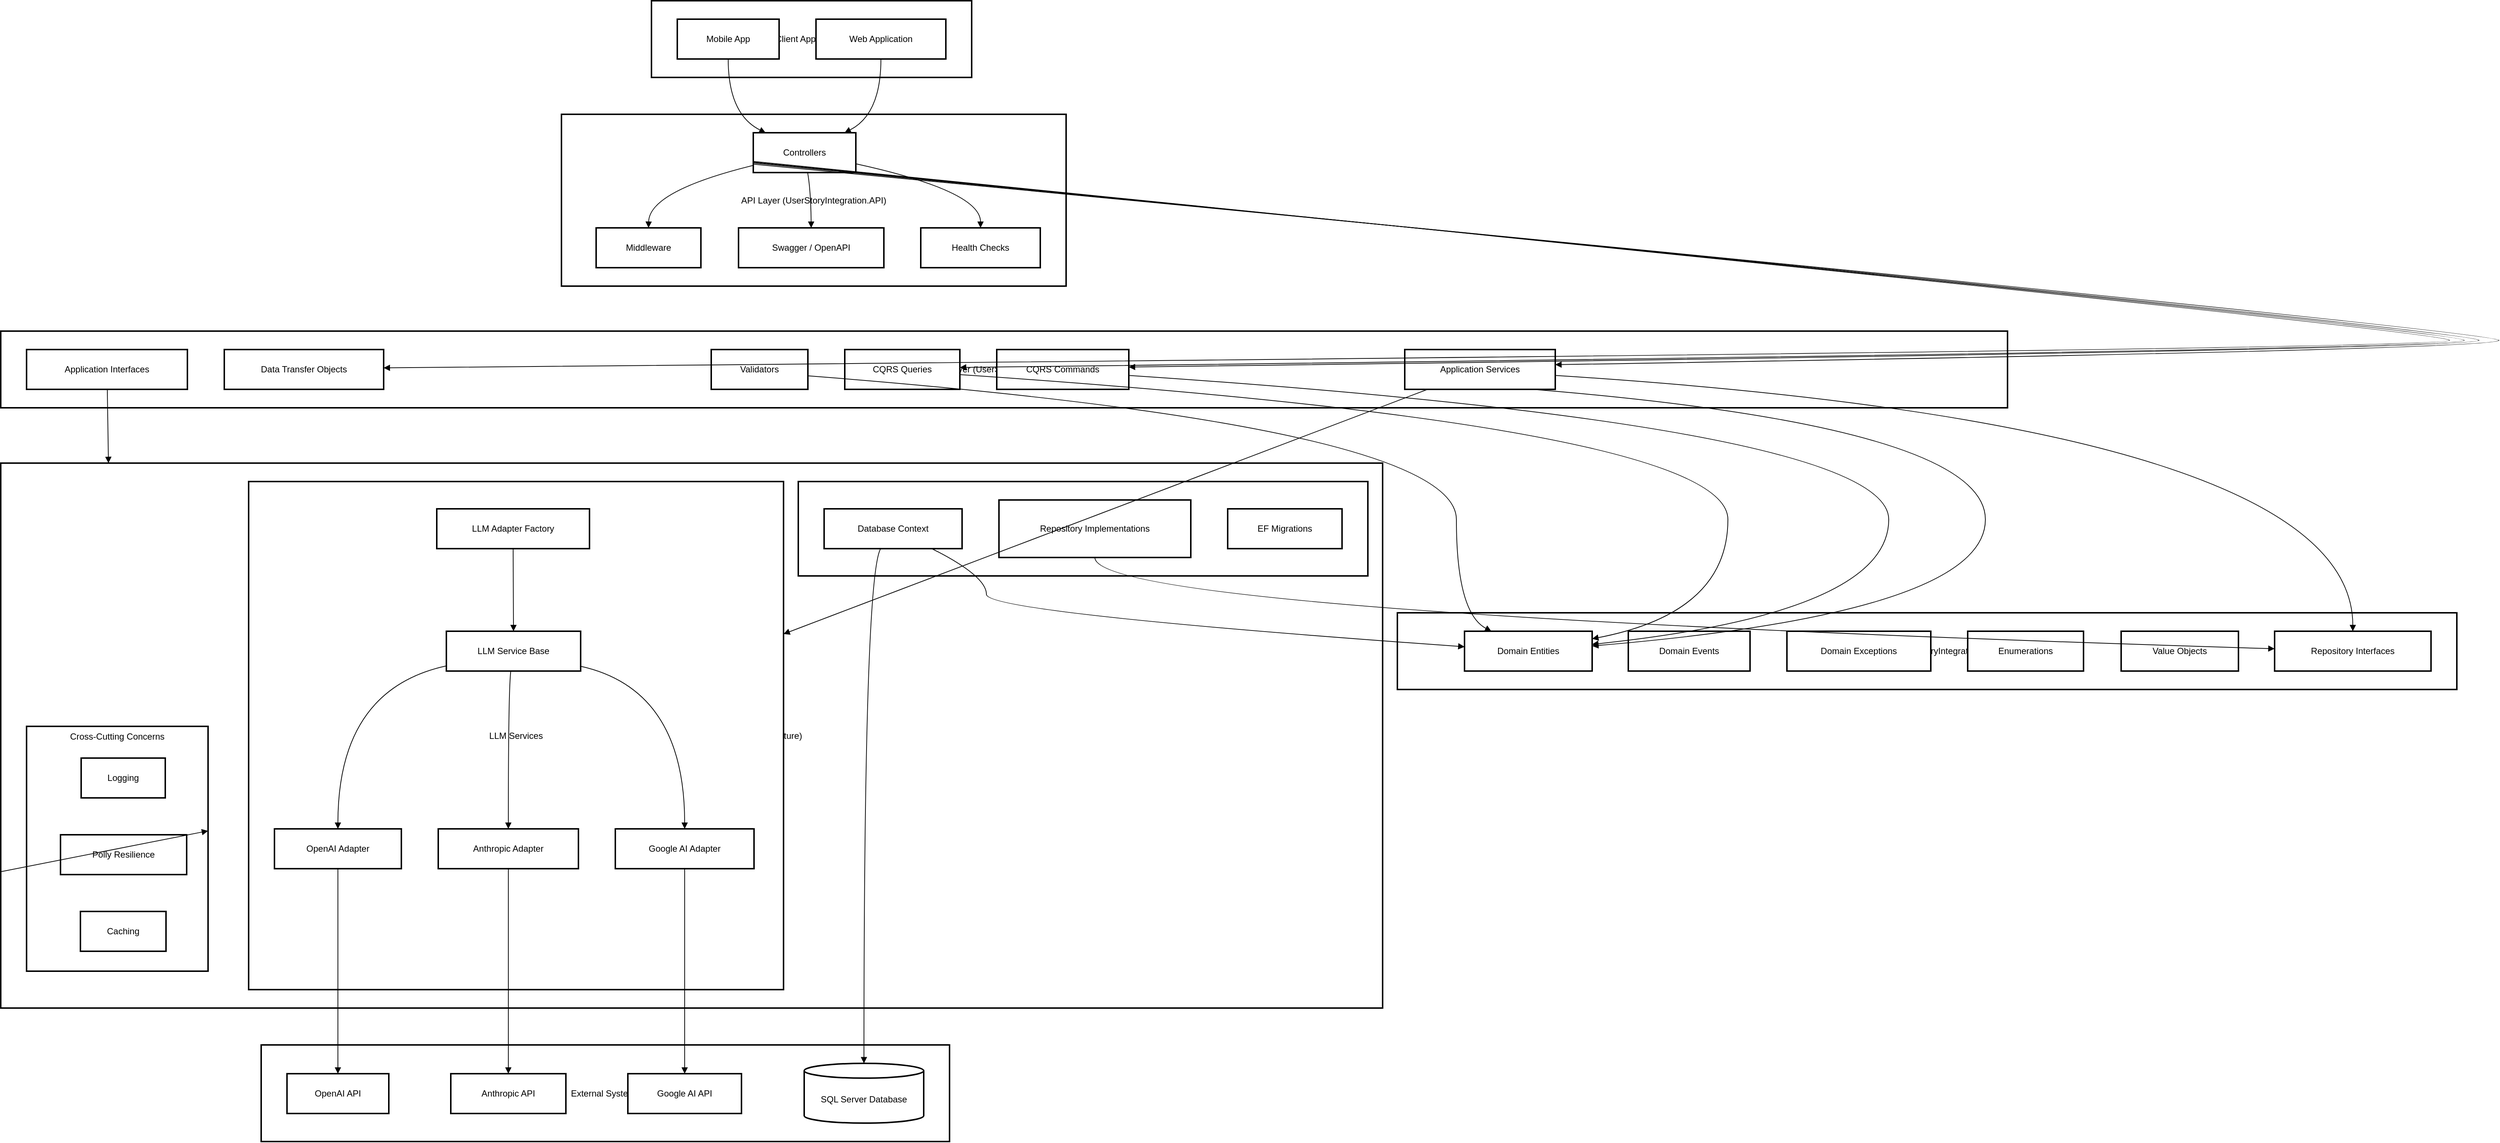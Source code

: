 <mxfile version="26.0.16">
  <diagram name="Page-1" id="UEaWaVREmxwJIRRCgsUe">
    <mxGraphModel dx="3180" dy="3592" grid="1" gridSize="10" guides="1" tooltips="1" connect="1" arrows="1" fold="1" page="1" pageScale="1" pageWidth="827" pageHeight="1169" math="0" shadow="0">
      <root>
        <mxCell id="0" />
        <mxCell id="1" parent="0" />
        <mxCell id="i445eZetCMqR_JRwy8xy-1" value="External Systems" style="whiteSpace=wrap;strokeWidth=2;" vertex="1" parent="1">
          <mxGeometry x="373" y="1246" width="933" height="131" as="geometry" />
        </mxCell>
        <mxCell id="i445eZetCMqR_JRwy8xy-2" value="Infrastructure Layer (UserStoryIntegration.Infrastructure)" style="whiteSpace=wrap;strokeWidth=2;" vertex="1" parent="1">
          <mxGeometry x="20" y="457" width="1873" height="739" as="geometry" />
        </mxCell>
        <mxCell id="i445eZetCMqR_JRwy8xy-3" value="Cross-Cutting Concerns" style="whiteSpace=wrap;strokeWidth=2;verticalAlign=top;" vertex="1" parent="1">
          <mxGeometry x="55" y="814" width="246" height="332" as="geometry" />
        </mxCell>
        <mxCell id="i445eZetCMqR_JRwy8xy-4" value="Logging" style="whiteSpace=wrap;strokeWidth=2;" vertex="1" parent="i445eZetCMqR_JRwy8xy-3">
          <mxGeometry x="74" y="43" width="114" height="54" as="geometry" />
        </mxCell>
        <mxCell id="i445eZetCMqR_JRwy8xy-5" value="Polly Resilience" style="whiteSpace=wrap;strokeWidth=2;" vertex="1" parent="i445eZetCMqR_JRwy8xy-3">
          <mxGeometry x="46" y="147" width="171" height="54" as="geometry" />
        </mxCell>
        <mxCell id="i445eZetCMqR_JRwy8xy-6" value="Caching" style="whiteSpace=wrap;strokeWidth=2;" vertex="1" parent="i445eZetCMqR_JRwy8xy-3">
          <mxGeometry x="73" y="251" width="116" height="54" as="geometry" />
        </mxCell>
        <mxCell id="i445eZetCMqR_JRwy8xy-7" value="LLM Services" style="whiteSpace=wrap;strokeWidth=2;" vertex="1" parent="1">
          <mxGeometry x="356" y="482" width="725" height="689" as="geometry" />
        </mxCell>
        <mxCell id="i445eZetCMqR_JRwy8xy-8" value="Data Access" style="whiteSpace=wrap;strokeWidth=2;" vertex="1" parent="1">
          <mxGeometry x="1101" y="482" width="772" height="128" as="geometry" />
        </mxCell>
        <mxCell id="i445eZetCMqR_JRwy8xy-9" value="Domain Layer (UserStoryIntegration.Domain)" style="whiteSpace=wrap;strokeWidth=2;" vertex="1" parent="1">
          <mxGeometry x="1913" y="660" width="1436" height="104" as="geometry" />
        </mxCell>
        <mxCell id="i445eZetCMqR_JRwy8xy-10" value="Application Layer (UserStoryIntegration.Application)" style="whiteSpace=wrap;strokeWidth=2;" vertex="1" parent="1">
          <mxGeometry x="20" y="278" width="2720" height="104" as="geometry" />
        </mxCell>
        <mxCell id="i445eZetCMqR_JRwy8xy-11" value="API Layer (UserStoryIntegration.API)" style="whiteSpace=wrap;strokeWidth=2;" vertex="1" parent="1">
          <mxGeometry x="780" y="-16" width="684" height="233" as="geometry" />
        </mxCell>
        <mxCell id="i445eZetCMqR_JRwy8xy-12" value="Client Applications" style="whiteSpace=wrap;strokeWidth=2;" vertex="1" parent="1">
          <mxGeometry x="902" y="-170" width="434" height="104" as="geometry" />
        </mxCell>
        <mxCell id="i445eZetCMqR_JRwy8xy-13" value="Web Application" style="whiteSpace=wrap;strokeWidth=2;" vertex="1" parent="1">
          <mxGeometry x="1125" y="-145" width="176" height="54" as="geometry" />
        </mxCell>
        <mxCell id="i445eZetCMqR_JRwy8xy-14" value="Mobile App" style="whiteSpace=wrap;strokeWidth=2;" vertex="1" parent="1">
          <mxGeometry x="937" y="-145" width="138" height="54" as="geometry" />
        </mxCell>
        <mxCell id="i445eZetCMqR_JRwy8xy-15" value="Controllers" style="whiteSpace=wrap;strokeWidth=2;" vertex="1" parent="1">
          <mxGeometry x="1040" y="9" width="139" height="54" as="geometry" />
        </mxCell>
        <mxCell id="i445eZetCMqR_JRwy8xy-16" value="Middleware" style="whiteSpace=wrap;strokeWidth=2;" vertex="1" parent="1">
          <mxGeometry x="827" y="138" width="142" height="54" as="geometry" />
        </mxCell>
        <mxCell id="i445eZetCMqR_JRwy8xy-17" value="Swagger / OpenAPI" style="whiteSpace=wrap;strokeWidth=2;" vertex="1" parent="1">
          <mxGeometry x="1020" y="138" width="197" height="54" as="geometry" />
        </mxCell>
        <mxCell id="i445eZetCMqR_JRwy8xy-18" value="Health Checks" style="whiteSpace=wrap;strokeWidth=2;" vertex="1" parent="1">
          <mxGeometry x="1267" y="138" width="162" height="54" as="geometry" />
        </mxCell>
        <mxCell id="i445eZetCMqR_JRwy8xy-19" value="Application Services" style="whiteSpace=wrap;strokeWidth=2;" vertex="1" parent="1">
          <mxGeometry x="1923" y="303" width="204" height="54" as="geometry" />
        </mxCell>
        <mxCell id="i445eZetCMqR_JRwy8xy-20" value="Data Transfer Objects" style="whiteSpace=wrap;strokeWidth=2;" vertex="1" parent="1">
          <mxGeometry x="323" y="303" width="216" height="54" as="geometry" />
        </mxCell>
        <mxCell id="i445eZetCMqR_JRwy8xy-21" value="CQRS Commands" style="whiteSpace=wrap;strokeWidth=2;" vertex="1" parent="1">
          <mxGeometry x="1370" y="303" width="179" height="54" as="geometry" />
        </mxCell>
        <mxCell id="i445eZetCMqR_JRwy8xy-22" value="CQRS Queries" style="whiteSpace=wrap;strokeWidth=2;" vertex="1" parent="1">
          <mxGeometry x="1164" y="303" width="156" height="54" as="geometry" />
        </mxCell>
        <mxCell id="i445eZetCMqR_JRwy8xy-23" value="Validators" style="whiteSpace=wrap;strokeWidth=2;" vertex="1" parent="1">
          <mxGeometry x="983" y="303" width="131" height="54" as="geometry" />
        </mxCell>
        <mxCell id="i445eZetCMqR_JRwy8xy-24" value="Application Interfaces" style="whiteSpace=wrap;strokeWidth=2;" vertex="1" parent="1">
          <mxGeometry x="55" y="303" width="218" height="54" as="geometry" />
        </mxCell>
        <mxCell id="i445eZetCMqR_JRwy8xy-25" value="Domain Entities" style="whiteSpace=wrap;strokeWidth=2;" vertex="1" parent="1">
          <mxGeometry x="2004" y="685" width="173" height="54" as="geometry" />
        </mxCell>
        <mxCell id="i445eZetCMqR_JRwy8xy-26" value="Domain Events" style="whiteSpace=wrap;strokeWidth=2;" vertex="1" parent="1">
          <mxGeometry x="2226" y="685" width="165" height="54" as="geometry" />
        </mxCell>
        <mxCell id="i445eZetCMqR_JRwy8xy-27" value="Domain Exceptions" style="whiteSpace=wrap;strokeWidth=2;" vertex="1" parent="1">
          <mxGeometry x="2441" y="685" width="195" height="54" as="geometry" />
        </mxCell>
        <mxCell id="i445eZetCMqR_JRwy8xy-28" value="Enumerations" style="whiteSpace=wrap;strokeWidth=2;" vertex="1" parent="1">
          <mxGeometry x="2686" y="685" width="157" height="54" as="geometry" />
        </mxCell>
        <mxCell id="i445eZetCMqR_JRwy8xy-29" value="Value Objects" style="whiteSpace=wrap;strokeWidth=2;" vertex="1" parent="1">
          <mxGeometry x="2894" y="685" width="159" height="54" as="geometry" />
        </mxCell>
        <mxCell id="i445eZetCMqR_JRwy8xy-30" value="Repository Interfaces" style="whiteSpace=wrap;strokeWidth=2;" vertex="1" parent="1">
          <mxGeometry x="3102" y="685" width="212" height="54" as="geometry" />
        </mxCell>
        <mxCell id="i445eZetCMqR_JRwy8xy-31" value="Database Context" style="whiteSpace=wrap;strokeWidth=2;" vertex="1" parent="1">
          <mxGeometry x="1136" y="519" width="187" height="54" as="geometry" />
        </mxCell>
        <mxCell id="i445eZetCMqR_JRwy8xy-32" value="Repository Implementations" style="whiteSpace=wrap;strokeWidth=2;" vertex="1" parent="1">
          <mxGeometry x="1373" y="507" width="260" height="78" as="geometry" />
        </mxCell>
        <mxCell id="i445eZetCMqR_JRwy8xy-33" value="EF Migrations" style="whiteSpace=wrap;strokeWidth=2;" vertex="1" parent="1">
          <mxGeometry x="1683" y="519" width="155" height="54" as="geometry" />
        </mxCell>
        <mxCell id="i445eZetCMqR_JRwy8xy-34" value="LLM Adapter Factory" style="whiteSpace=wrap;strokeWidth=2;" vertex="1" parent="1">
          <mxGeometry x="611" y="519" width="207" height="54" as="geometry" />
        </mxCell>
        <mxCell id="i445eZetCMqR_JRwy8xy-35" value="LLM Service Base" style="whiteSpace=wrap;strokeWidth=2;" vertex="1" parent="1">
          <mxGeometry x="624" y="685" width="182" height="54" as="geometry" />
        </mxCell>
        <mxCell id="i445eZetCMqR_JRwy8xy-36" value="OpenAI Adapter" style="whiteSpace=wrap;strokeWidth=2;" vertex="1" parent="1">
          <mxGeometry x="391" y="953" width="172" height="54" as="geometry" />
        </mxCell>
        <mxCell id="i445eZetCMqR_JRwy8xy-37" value="Anthropic Adapter" style="whiteSpace=wrap;strokeWidth=2;" vertex="1" parent="1">
          <mxGeometry x="613" y="953" width="190" height="54" as="geometry" />
        </mxCell>
        <mxCell id="i445eZetCMqR_JRwy8xy-38" value="Google AI Adapter" style="whiteSpace=wrap;strokeWidth=2;" vertex="1" parent="1">
          <mxGeometry x="853" y="953" width="188" height="54" as="geometry" />
        </mxCell>
        <mxCell id="i445eZetCMqR_JRwy8xy-39" value="OpenAI API" style="whiteSpace=wrap;strokeWidth=2;" vertex="1" parent="1">
          <mxGeometry x="408" y="1285" width="138" height="54" as="geometry" />
        </mxCell>
        <mxCell id="i445eZetCMqR_JRwy8xy-40" value="Anthropic API" style="whiteSpace=wrap;strokeWidth=2;" vertex="1" parent="1">
          <mxGeometry x="630" y="1285" width="156" height="54" as="geometry" />
        </mxCell>
        <mxCell id="i445eZetCMqR_JRwy8xy-41" value="Google AI API" style="whiteSpace=wrap;strokeWidth=2;" vertex="1" parent="1">
          <mxGeometry x="870" y="1285" width="154" height="54" as="geometry" />
        </mxCell>
        <mxCell id="i445eZetCMqR_JRwy8xy-42" value="SQL Server Database" style="shape=cylinder3;boundedLbl=1;backgroundOutline=1;size=10;strokeWidth=2;whiteSpace=wrap;" vertex="1" parent="1">
          <mxGeometry x="1109" y="1271" width="162" height="81" as="geometry" />
        </mxCell>
        <mxCell id="i445eZetCMqR_JRwy8xy-43" value="" style="curved=1;startArrow=none;endArrow=block;exitX=0.5;exitY=1;entryX=0.89;entryY=0;rounded=0;" edge="1" parent="1" source="i445eZetCMqR_JRwy8xy-13" target="i445eZetCMqR_JRwy8xy-15">
          <mxGeometry relative="1" as="geometry">
            <Array as="points">
              <mxPoint x="1213" y="-16" />
            </Array>
          </mxGeometry>
        </mxCell>
        <mxCell id="i445eZetCMqR_JRwy8xy-44" value="" style="curved=1;startArrow=none;endArrow=block;exitX=0.5;exitY=1;entryX=0.12;entryY=0;rounded=0;" edge="1" parent="1" source="i445eZetCMqR_JRwy8xy-14" target="i445eZetCMqR_JRwy8xy-15">
          <mxGeometry relative="1" as="geometry">
            <Array as="points">
              <mxPoint x="1006" y="-16" />
            </Array>
          </mxGeometry>
        </mxCell>
        <mxCell id="i445eZetCMqR_JRwy8xy-45" value="" style="curved=1;startArrow=none;endArrow=block;exitX=0;exitY=0.79;entryX=1;entryY=0.38;rounded=0;" edge="1" parent="1" source="i445eZetCMqR_JRwy8xy-15" target="i445eZetCMqR_JRwy8xy-19">
          <mxGeometry relative="1" as="geometry">
            <Array as="points">
              <mxPoint x="3406" y="278" />
              <mxPoint x="3406" y="303" />
            </Array>
          </mxGeometry>
        </mxCell>
        <mxCell id="i445eZetCMqR_JRwy8xy-46" value="" style="curved=1;startArrow=none;endArrow=block;exitX=0;exitY=0.72;entryX=1;entryY=0.46;rounded=0;" edge="1" parent="1" source="i445eZetCMqR_JRwy8xy-15" target="i445eZetCMqR_JRwy8xy-20">
          <mxGeometry relative="1" as="geometry">
            <Array as="points">
              <mxPoint x="3339" y="278" />
              <mxPoint x="3339" y="303" />
            </Array>
          </mxGeometry>
        </mxCell>
        <mxCell id="i445eZetCMqR_JRwy8xy-47" value="" style="curved=1;startArrow=none;endArrow=block;exitX=0;exitY=0.76;entryX=1;entryY=0.44;rounded=0;" edge="1" parent="1" source="i445eZetCMqR_JRwy8xy-15" target="i445eZetCMqR_JRwy8xy-21">
          <mxGeometry relative="1" as="geometry">
            <Array as="points">
              <mxPoint x="3379" y="278" />
              <mxPoint x="3379" y="303" />
            </Array>
          </mxGeometry>
        </mxCell>
        <mxCell id="i445eZetCMqR_JRwy8xy-48" value="" style="curved=1;startArrow=none;endArrow=block;exitX=0;exitY=0.74;entryX=1;entryY=0.45;rounded=0;" edge="1" parent="1" source="i445eZetCMqR_JRwy8xy-15" target="i445eZetCMqR_JRwy8xy-22">
          <mxGeometry relative="1" as="geometry">
            <Array as="points">
              <mxPoint x="3359" y="278" />
              <mxPoint x="3359" y="303" />
            </Array>
          </mxGeometry>
        </mxCell>
        <mxCell id="i445eZetCMqR_JRwy8xy-49" value="" style="curved=1;startArrow=none;endArrow=block;exitX=0.85;exitY=1;entryX=1;entryY=0.37;rounded=0;" edge="1" parent="1" source="i445eZetCMqR_JRwy8xy-19" target="i445eZetCMqR_JRwy8xy-25">
          <mxGeometry relative="1" as="geometry">
            <Array as="points">
              <mxPoint x="2710" y="407" />
              <mxPoint x="2710" y="660" />
            </Array>
          </mxGeometry>
        </mxCell>
        <mxCell id="i445eZetCMqR_JRwy8xy-50" value="" style="curved=1;startArrow=none;endArrow=block;exitX=1;exitY=0.65;entryX=0.5;entryY=0;rounded=0;" edge="1" parent="1" source="i445eZetCMqR_JRwy8xy-19" target="i445eZetCMqR_JRwy8xy-30">
          <mxGeometry relative="1" as="geometry">
            <Array as="points">
              <mxPoint x="3208" y="407" />
            </Array>
          </mxGeometry>
        </mxCell>
        <mxCell id="i445eZetCMqR_JRwy8xy-51" value="" style="curved=1;startArrow=none;endArrow=block;exitX=1;exitY=0.65;entryX=1;entryY=0.33;rounded=0;" edge="1" parent="1" source="i445eZetCMqR_JRwy8xy-21" target="i445eZetCMqR_JRwy8xy-25">
          <mxGeometry relative="1" as="geometry">
            <Array as="points">
              <mxPoint x="2579" y="407" />
              <mxPoint x="2579" y="660" />
            </Array>
          </mxGeometry>
        </mxCell>
        <mxCell id="i445eZetCMqR_JRwy8xy-52" value="" style="curved=1;startArrow=none;endArrow=block;exitX=1;exitY=0.63;entryX=1;entryY=0.19;rounded=0;" edge="1" parent="1" source="i445eZetCMqR_JRwy8xy-22" target="i445eZetCMqR_JRwy8xy-25">
          <mxGeometry relative="1" as="geometry">
            <Array as="points">
              <mxPoint x="2361" y="407" />
              <mxPoint x="2361" y="660" />
            </Array>
          </mxGeometry>
        </mxCell>
        <mxCell id="i445eZetCMqR_JRwy8xy-53" value="" style="curved=1;startArrow=none;endArrow=block;exitX=1;exitY=0.66;entryX=0.21;entryY=0;rounded=0;" edge="1" parent="1" source="i445eZetCMqR_JRwy8xy-23" target="i445eZetCMqR_JRwy8xy-25">
          <mxGeometry relative="1" as="geometry">
            <Array as="points">
              <mxPoint x="1993" y="407" />
              <mxPoint x="1993" y="660" />
            </Array>
          </mxGeometry>
        </mxCell>
        <mxCell id="i445eZetCMqR_JRwy8xy-54" value="" style="curved=1;startArrow=none;endArrow=block;exitX=0.5;exitY=1;entryX=0;entryY=0.44;rounded=0;" edge="1" parent="1" source="i445eZetCMqR_JRwy8xy-32" target="i445eZetCMqR_JRwy8xy-30">
          <mxGeometry relative="1" as="geometry">
            <Array as="points">
              <mxPoint x="1503" y="660" />
            </Array>
          </mxGeometry>
        </mxCell>
        <mxCell id="i445eZetCMqR_JRwy8xy-55" value="" style="curved=1;startArrow=none;endArrow=block;exitX=0.78;exitY=1;entryX=0;entryY=0.39;rounded=0;" edge="1" parent="1" source="i445eZetCMqR_JRwy8xy-31" target="i445eZetCMqR_JRwy8xy-25">
          <mxGeometry relative="1" as="geometry">
            <Array as="points">
              <mxPoint x="1356" y="610" />
              <mxPoint x="1356" y="660" />
            </Array>
          </mxGeometry>
        </mxCell>
        <mxCell id="i445eZetCMqR_JRwy8xy-56" value="" style="curved=1;startArrow=none;endArrow=block;exitX=0.5;exitY=1;entryX=0.5;entryY=-0.01;rounded=0;" edge="1" parent="1" source="i445eZetCMqR_JRwy8xy-36" target="i445eZetCMqR_JRwy8xy-39">
          <mxGeometry relative="1" as="geometry">
            <Array as="points" />
          </mxGeometry>
        </mxCell>
        <mxCell id="i445eZetCMqR_JRwy8xy-57" value="" style="curved=1;startArrow=none;endArrow=block;exitX=0.5;exitY=1;entryX=0.5;entryY=-0.01;rounded=0;" edge="1" parent="1" source="i445eZetCMqR_JRwy8xy-37" target="i445eZetCMqR_JRwy8xy-40">
          <mxGeometry relative="1" as="geometry">
            <Array as="points" />
          </mxGeometry>
        </mxCell>
        <mxCell id="i445eZetCMqR_JRwy8xy-58" value="" style="curved=1;startArrow=none;endArrow=block;exitX=0.5;exitY=1;entryX=0.5;entryY=-0.01;rounded=0;" edge="1" parent="1" source="i445eZetCMqR_JRwy8xy-38" target="i445eZetCMqR_JRwy8xy-41">
          <mxGeometry relative="1" as="geometry">
            <Array as="points" />
          </mxGeometry>
        </mxCell>
        <mxCell id="i445eZetCMqR_JRwy8xy-59" value="" style="curved=1;startArrow=none;endArrow=block;exitX=0.41;exitY=1;entryX=0.5;entryY=0;rounded=0;" edge="1" parent="1" source="i445eZetCMqR_JRwy8xy-31" target="i445eZetCMqR_JRwy8xy-42">
          <mxGeometry relative="1" as="geometry">
            <Array as="points">
              <mxPoint x="1190" y="610" />
            </Array>
          </mxGeometry>
        </mxCell>
        <mxCell id="i445eZetCMqR_JRwy8xy-60" value="" style="curved=1;startArrow=none;endArrow=block;exitX=0;exitY=0.82;entryX=0.5;entryY=0;rounded=0;" edge="1" parent="1" source="i445eZetCMqR_JRwy8xy-15" target="i445eZetCMqR_JRwy8xy-16">
          <mxGeometry relative="1" as="geometry">
            <Array as="points">
              <mxPoint x="899" y="88" />
            </Array>
          </mxGeometry>
        </mxCell>
        <mxCell id="i445eZetCMqR_JRwy8xy-61" value="" style="curved=1;startArrow=none;endArrow=block;exitX=0.53;exitY=1;entryX=0.5;entryY=0;rounded=0;" edge="1" parent="1" source="i445eZetCMqR_JRwy8xy-15" target="i445eZetCMqR_JRwy8xy-17">
          <mxGeometry relative="1" as="geometry">
            <Array as="points">
              <mxPoint x="1118" y="88" />
            </Array>
          </mxGeometry>
        </mxCell>
        <mxCell id="i445eZetCMqR_JRwy8xy-62" value="" style="curved=1;startArrow=none;endArrow=block;exitX=1;exitY=0.78;entryX=0.5;entryY=0;rounded=0;" edge="1" parent="1" source="i445eZetCMqR_JRwy8xy-15" target="i445eZetCMqR_JRwy8xy-18">
          <mxGeometry relative="1" as="geometry">
            <Array as="points">
              <mxPoint x="1348" y="88" />
            </Array>
          </mxGeometry>
        </mxCell>
        <mxCell id="i445eZetCMqR_JRwy8xy-63" value="" style="curved=1;startArrow=none;endArrow=block;exitX=0.5;exitY=1;entryX=0.5;entryY=0;rounded=0;" edge="1" parent="1" source="i445eZetCMqR_JRwy8xy-34" target="i445eZetCMqR_JRwy8xy-35">
          <mxGeometry relative="1" as="geometry">
            <Array as="points" />
          </mxGeometry>
        </mxCell>
        <mxCell id="i445eZetCMqR_JRwy8xy-64" value="" style="curved=1;startArrow=none;endArrow=block;exitX=0;exitY=0.87;entryX=0.5;entryY=0;rounded=0;" edge="1" parent="1" source="i445eZetCMqR_JRwy8xy-35" target="i445eZetCMqR_JRwy8xy-36">
          <mxGeometry relative="1" as="geometry">
            <Array as="points">
              <mxPoint x="477" y="764" />
            </Array>
          </mxGeometry>
        </mxCell>
        <mxCell id="i445eZetCMqR_JRwy8xy-65" value="" style="curved=1;startArrow=none;endArrow=block;exitX=0.48;exitY=1;entryX=0.5;entryY=0;rounded=0;" edge="1" parent="1" source="i445eZetCMqR_JRwy8xy-35" target="i445eZetCMqR_JRwy8xy-37">
          <mxGeometry relative="1" as="geometry">
            <Array as="points">
              <mxPoint x="708" y="764" />
            </Array>
          </mxGeometry>
        </mxCell>
        <mxCell id="i445eZetCMqR_JRwy8xy-66" value="" style="curved=1;startArrow=none;endArrow=block;exitX=1;exitY=0.88;entryX=0.5;entryY=0;rounded=0;" edge="1" parent="1" source="i445eZetCMqR_JRwy8xy-35" target="i445eZetCMqR_JRwy8xy-38">
          <mxGeometry relative="1" as="geometry">
            <Array as="points">
              <mxPoint x="947" y="764" />
            </Array>
          </mxGeometry>
        </mxCell>
        <mxCell id="i445eZetCMqR_JRwy8xy-67" value="" style="curved=1;startArrow=none;endArrow=block;rounded=0;" edge="1" parent="1" source="i445eZetCMqR_JRwy8xy-19" target="i445eZetCMqR_JRwy8xy-7">
          <mxGeometry relative="1" as="geometry">
            <Array as="points" />
          </mxGeometry>
        </mxCell>
        <mxCell id="i445eZetCMqR_JRwy8xy-68" value="" style="curved=1;startArrow=none;endArrow=block;rounded=0;" edge="1" parent="1" source="i445eZetCMqR_JRwy8xy-24">
          <mxGeometry relative="1" as="geometry">
            <Array as="points" />
            <mxPoint x="166.02" y="457.0" as="targetPoint" />
          </mxGeometry>
        </mxCell>
        <mxCell id="i445eZetCMqR_JRwy8xy-69" value="" style="curved=1;startArrow=none;endArrow=block;rounded=0;" edge="1" parent="1" source="i445eZetCMqR_JRwy8xy-2" target="i445eZetCMqR_JRwy8xy-3">
          <mxGeometry relative="1" as="geometry">
            <Array as="points" />
          </mxGeometry>
        </mxCell>
      </root>
    </mxGraphModel>
  </diagram>
</mxfile>
